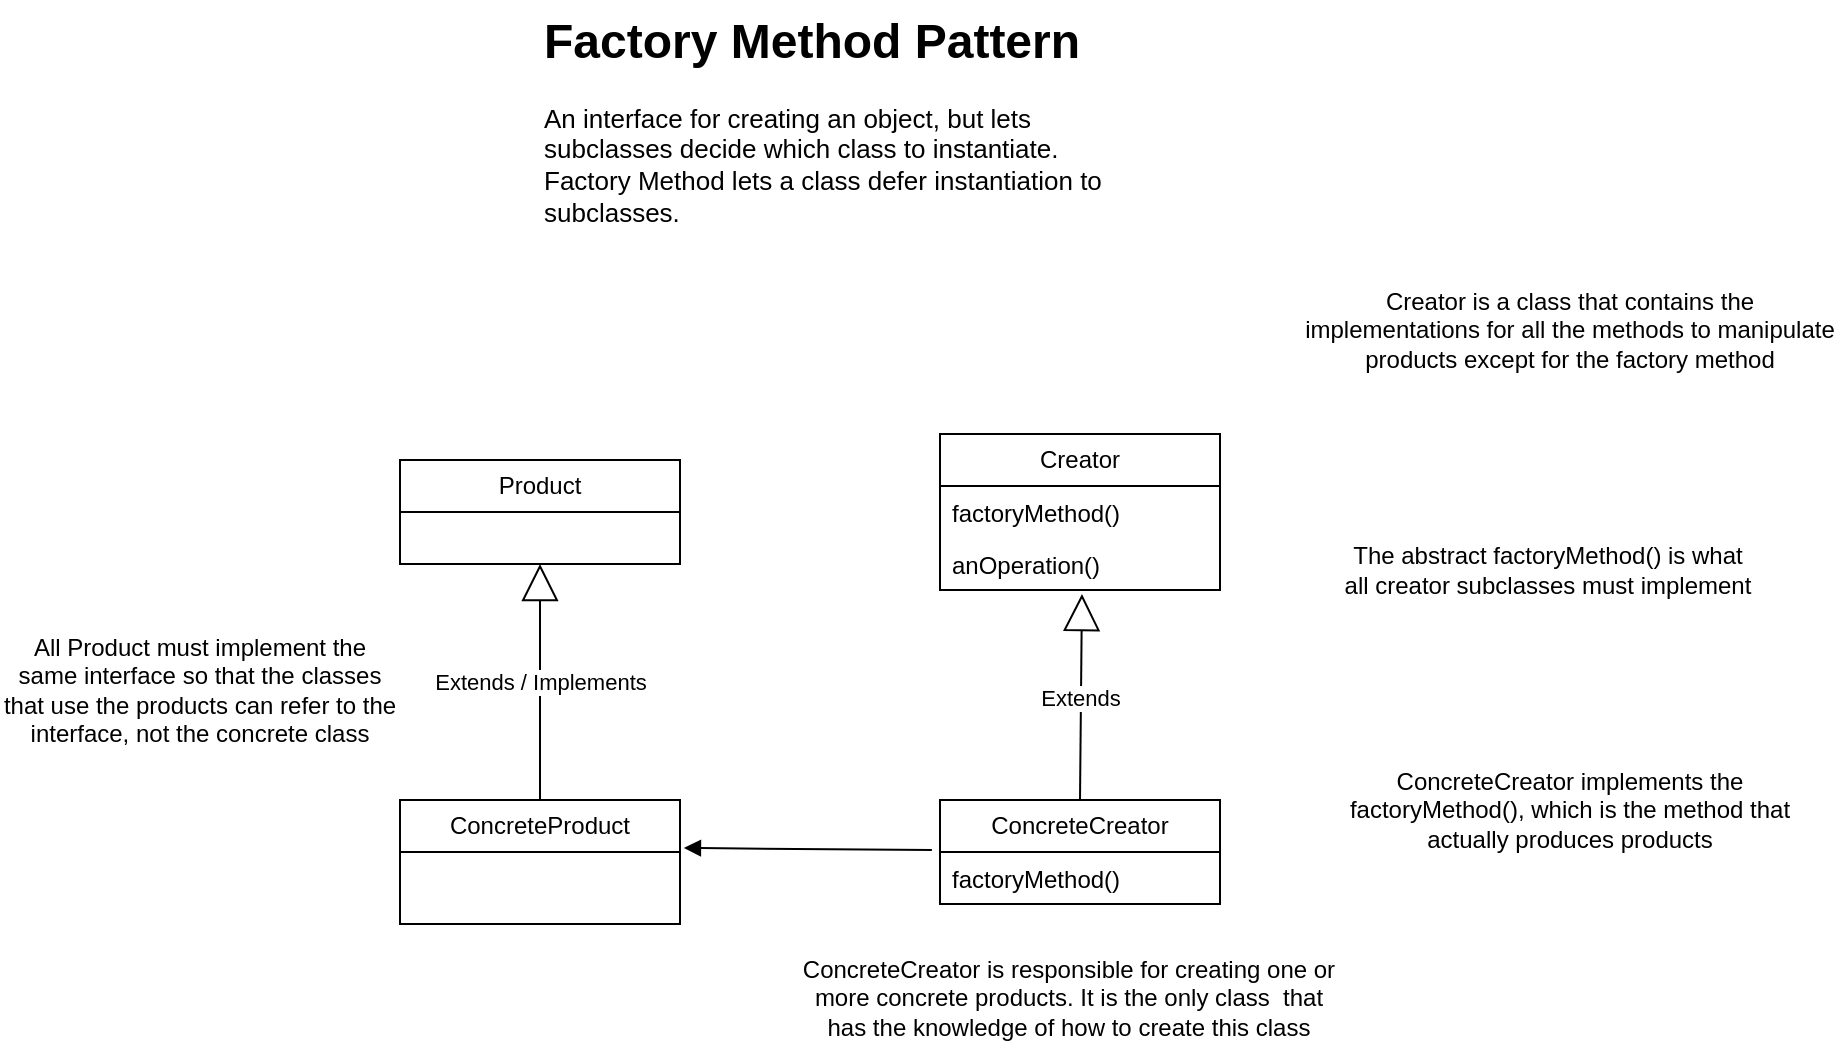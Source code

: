 <mxfile version="24.4.14" type="github">
  <diagram name="Page-1" id="wsAsruq1sUCmWpypPWbr">
    <mxGraphModel dx="984" dy="540" grid="1" gridSize="10" guides="1" tooltips="1" connect="1" arrows="1" fold="1" page="1" pageScale="1" pageWidth="850" pageHeight="1100" math="0" shadow="0">
      <root>
        <mxCell id="0" />
        <mxCell id="1" parent="0" />
        <mxCell id="57HQ5lrbEki3mv6XQ5M7-6" value="&lt;h1 style=&quot;margin-top: 0px;&quot;&gt;Factory Method Pattern&amp;nbsp;&lt;/h1&gt;&lt;p&gt;&lt;span style=&quot;font-size: 13px;&quot;&gt;An interface for creating an object, but lets subclasses decide which class to instantiate. Factory Method lets a class defer instantiation to subclasses.&lt;/span&gt;&lt;/p&gt;" style="text;html=1;whiteSpace=wrap;overflow=hidden;rounded=0;align=left;" vertex="1" parent="1">
          <mxGeometry x="270" y="40" width="300" height="120" as="geometry" />
        </mxCell>
        <mxCell id="57HQ5lrbEki3mv6XQ5M7-10" value="ConcreteProduct" style="swimlane;fontStyle=0;childLayout=stackLayout;horizontal=1;startSize=26;fillColor=none;horizontalStack=0;resizeParent=1;resizeParentMax=0;resizeLast=0;collapsible=1;marginBottom=0;whiteSpace=wrap;html=1;" vertex="1" parent="1">
          <mxGeometry x="200" y="440" width="140" height="62" as="geometry" />
        </mxCell>
        <mxCell id="57HQ5lrbEki3mv6XQ5M7-14" value="Product" style="swimlane;fontStyle=0;childLayout=stackLayout;horizontal=1;startSize=26;fillColor=none;horizontalStack=0;resizeParent=1;resizeParentMax=0;resizeLast=0;collapsible=1;marginBottom=0;whiteSpace=wrap;html=1;" vertex="1" parent="1">
          <mxGeometry x="200" y="270" width="140" height="52" as="geometry" />
        </mxCell>
        <mxCell id="57HQ5lrbEki3mv6XQ5M7-15" value="Extends / Implements" style="endArrow=block;endSize=16;endFill=0;html=1;rounded=0;exitX=0.5;exitY=0;exitDx=0;exitDy=0;entryX=0.5;entryY=1;entryDx=0;entryDy=0;" edge="1" parent="1" source="57HQ5lrbEki3mv6XQ5M7-10" target="57HQ5lrbEki3mv6XQ5M7-14">
          <mxGeometry width="160" relative="1" as="geometry">
            <mxPoint x="390" y="390" as="sourcePoint" />
            <mxPoint x="550" y="390" as="targetPoint" />
          </mxGeometry>
        </mxCell>
        <mxCell id="57HQ5lrbEki3mv6XQ5M7-16" value="All Product must implement the same interface so that the classes that use the products can refer to the interface, not the concrete class" style="text;html=1;align=center;verticalAlign=middle;whiteSpace=wrap;rounded=0;" vertex="1" parent="1">
          <mxGeometry y="350" width="200" height="70" as="geometry" />
        </mxCell>
        <mxCell id="57HQ5lrbEki3mv6XQ5M7-23" value="Extends" style="endArrow=block;endSize=16;endFill=0;html=1;rounded=0;exitX=0.5;exitY=0;exitDx=0;exitDy=0;entryX=0.507;entryY=1.077;entryDx=0;entryDy=0;entryPerimeter=0;" edge="1" parent="1" source="57HQ5lrbEki3mv6XQ5M7-34" target="57HQ5lrbEki3mv6XQ5M7-30">
          <mxGeometry width="160" relative="1" as="geometry">
            <mxPoint x="540" y="439" as="sourcePoint" />
            <mxPoint x="540" y="321" as="targetPoint" />
          </mxGeometry>
        </mxCell>
        <mxCell id="57HQ5lrbEki3mv6XQ5M7-28" value="Creator" style="swimlane;fontStyle=0;childLayout=stackLayout;horizontal=1;startSize=26;fillColor=none;horizontalStack=0;resizeParent=1;resizeParentMax=0;resizeLast=0;collapsible=1;marginBottom=0;whiteSpace=wrap;html=1;" vertex="1" parent="1">
          <mxGeometry x="470" y="257" width="140" height="78" as="geometry" />
        </mxCell>
        <mxCell id="57HQ5lrbEki3mv6XQ5M7-29" value="factoryMethod()" style="text;strokeColor=none;fillColor=none;align=left;verticalAlign=top;spacingLeft=4;spacingRight=4;overflow=hidden;rotatable=0;points=[[0,0.5],[1,0.5]];portConstraint=eastwest;whiteSpace=wrap;html=1;" vertex="1" parent="57HQ5lrbEki3mv6XQ5M7-28">
          <mxGeometry y="26" width="140" height="26" as="geometry" />
        </mxCell>
        <mxCell id="57HQ5lrbEki3mv6XQ5M7-30" value="anOperation()" style="text;strokeColor=none;fillColor=none;align=left;verticalAlign=top;spacingLeft=4;spacingRight=4;overflow=hidden;rotatable=0;points=[[0,0.5],[1,0.5]];portConstraint=eastwest;whiteSpace=wrap;html=1;" vertex="1" parent="57HQ5lrbEki3mv6XQ5M7-28">
          <mxGeometry y="52" width="140" height="26" as="geometry" />
        </mxCell>
        <mxCell id="57HQ5lrbEki3mv6XQ5M7-34" value="ConcreteCreator" style="swimlane;fontStyle=0;childLayout=stackLayout;horizontal=1;startSize=26;fillColor=none;horizontalStack=0;resizeParent=1;resizeParentMax=0;resizeLast=0;collapsible=1;marginBottom=0;whiteSpace=wrap;html=1;" vertex="1" parent="1">
          <mxGeometry x="470" y="440" width="140" height="52" as="geometry" />
        </mxCell>
        <mxCell id="57HQ5lrbEki3mv6XQ5M7-35" value="factoryMethod()" style="text;strokeColor=none;fillColor=none;align=left;verticalAlign=top;spacingLeft=4;spacingRight=4;overflow=hidden;rotatable=0;points=[[0,0.5],[1,0.5]];portConstraint=eastwest;whiteSpace=wrap;html=1;" vertex="1" parent="57HQ5lrbEki3mv6XQ5M7-34">
          <mxGeometry y="26" width="140" height="26" as="geometry" />
        </mxCell>
        <mxCell id="57HQ5lrbEki3mv6XQ5M7-39" value="" style="html=1;verticalAlign=bottom;endArrow=block;curved=0;rounded=0;entryX=1.014;entryY=0.387;entryDx=0;entryDy=0;exitX=-0.029;exitY=-0.038;exitDx=0;exitDy=0;exitPerimeter=0;entryPerimeter=0;" edge="1" parent="1" source="57HQ5lrbEki3mv6XQ5M7-35" target="57HQ5lrbEki3mv6XQ5M7-10">
          <mxGeometry width="80" relative="1" as="geometry">
            <mxPoint x="380" y="390" as="sourcePoint" />
            <mxPoint x="460" y="390" as="targetPoint" />
          </mxGeometry>
        </mxCell>
        <mxCell id="57HQ5lrbEki3mv6XQ5M7-40" value="ConcreteCreator is responsible for creating one or more concrete products. It is the only class&amp;nbsp; that has the knowledge of how to create this class" style="text;html=1;align=center;verticalAlign=middle;whiteSpace=wrap;rounded=0;" vertex="1" parent="1">
          <mxGeometry x="400" y="508" width="269" height="62" as="geometry" />
        </mxCell>
        <mxCell id="57HQ5lrbEki3mv6XQ5M7-41" value="Creator is a class that contains the implementations for all the methods to manipulate products except for the factory method" style="text;html=1;align=center;verticalAlign=middle;whiteSpace=wrap;rounded=0;" vertex="1" parent="1">
          <mxGeometry x="650" y="180" width="270" height="50" as="geometry" />
        </mxCell>
        <mxCell id="57HQ5lrbEki3mv6XQ5M7-43" value="The abstract factoryMethod() is what all creator subclasses must implement" style="text;html=1;align=center;verticalAlign=middle;whiteSpace=wrap;rounded=0;" vertex="1" parent="1">
          <mxGeometry x="669" y="300" width="210" height="50" as="geometry" />
        </mxCell>
        <mxCell id="57HQ5lrbEki3mv6XQ5M7-44" value="ConcreteCreator implements the factoryMethod(), which is the method that actually produces products" style="text;html=1;align=center;verticalAlign=middle;whiteSpace=wrap;rounded=0;" vertex="1" parent="1">
          <mxGeometry x="670" y="420" width="230" height="50" as="geometry" />
        </mxCell>
      </root>
    </mxGraphModel>
  </diagram>
</mxfile>
